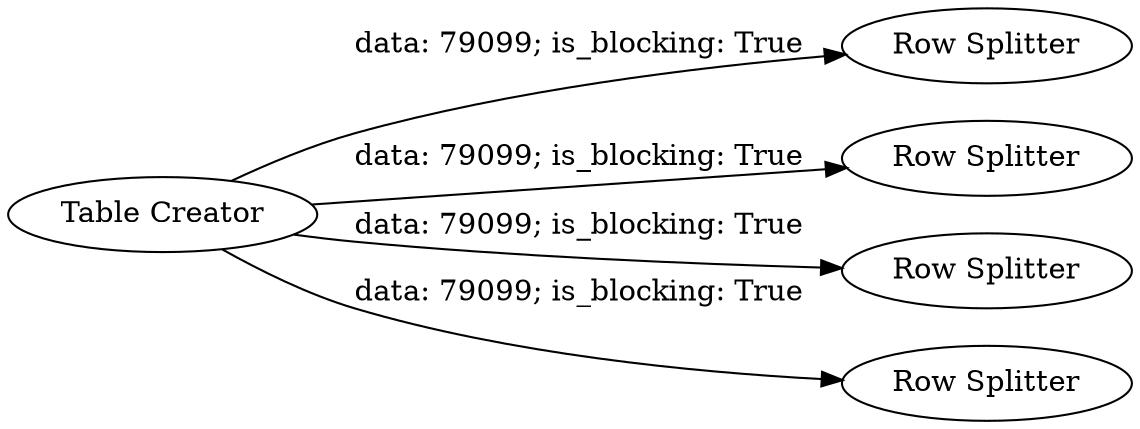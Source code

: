 digraph {
	"-7642125627690353757_6" [label="Row Splitter"]
	"-7642125627690353757_7" [label="Row Splitter"]
	"-7642125627690353757_1" [label="Table Creator"]
	"-7642125627690353757_9" [label="Row Splitter"]
	"-7642125627690353757_8" [label="Row Splitter"]
	"-7642125627690353757_1" -> "-7642125627690353757_7" [label="data: 79099; is_blocking: True"]
	"-7642125627690353757_1" -> "-7642125627690353757_8" [label="data: 79099; is_blocking: True"]
	"-7642125627690353757_1" -> "-7642125627690353757_6" [label="data: 79099; is_blocking: True"]
	"-7642125627690353757_1" -> "-7642125627690353757_9" [label="data: 79099; is_blocking: True"]
	rankdir=LR
}
